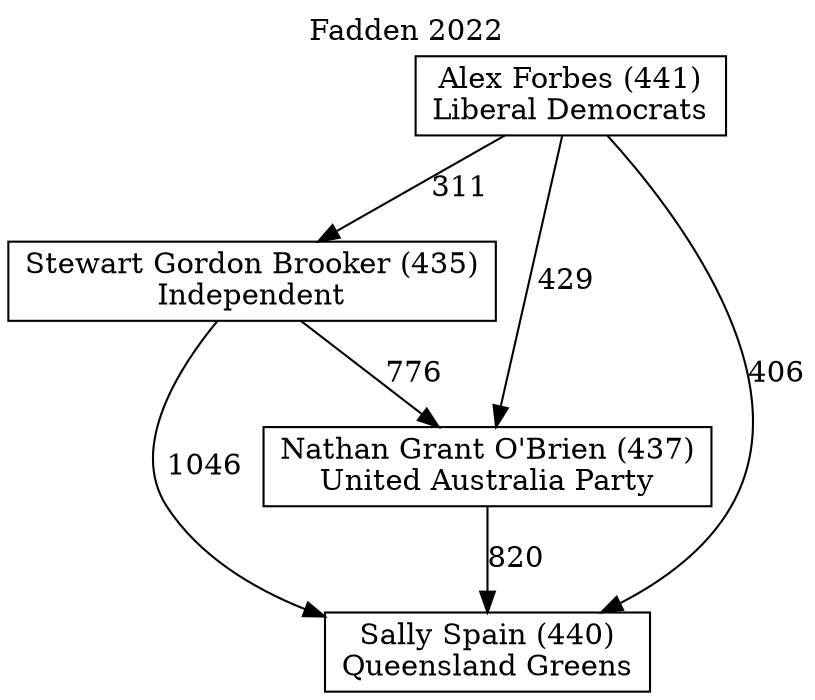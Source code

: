 // House preference flow
digraph "Sally Spain (440)_Fadden_2022" {
	graph [label="Fadden 2022" labelloc=t mclimit=10]
	node [shape=box]
	"Alex Forbes (441)" [label="Alex Forbes (441)
Liberal Democrats"]
	"Stewart Gordon Brooker (435)" [label="Stewart Gordon Brooker (435)
Independent"]
	"Nathan Grant O'Brien (437)" [label="Nathan Grant O'Brien (437)
United Australia Party"]
	"Sally Spain (440)" [label="Sally Spain (440)
Queensland Greens"]
	"Stewart Gordon Brooker (435)" -> "Nathan Grant O'Brien (437)" [label=776]
	"Alex Forbes (441)" -> "Sally Spain (440)" [label=406]
	"Nathan Grant O'Brien (437)" -> "Sally Spain (440)" [label=820]
	"Stewart Gordon Brooker (435)" -> "Sally Spain (440)" [label=1046]
	"Alex Forbes (441)" -> "Nathan Grant O'Brien (437)" [label=429]
	"Alex Forbes (441)" -> "Stewart Gordon Brooker (435)" [label=311]
}
